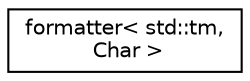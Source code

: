 digraph "Иерархия классов. Графический вид."
{
  edge [fontname="Helvetica",fontsize="10",labelfontname="Helvetica",labelfontsize="10"];
  node [fontname="Helvetica",fontsize="10",shape=record];
  rankdir="LR";
  Node0 [label="formatter\< std::tm,\l Char \>",height=0.2,width=0.4,color="black", fillcolor="white", style="filled",URL="$structformatter_3_01std_1_1tm_00_01Char_01_4.html"];
}
